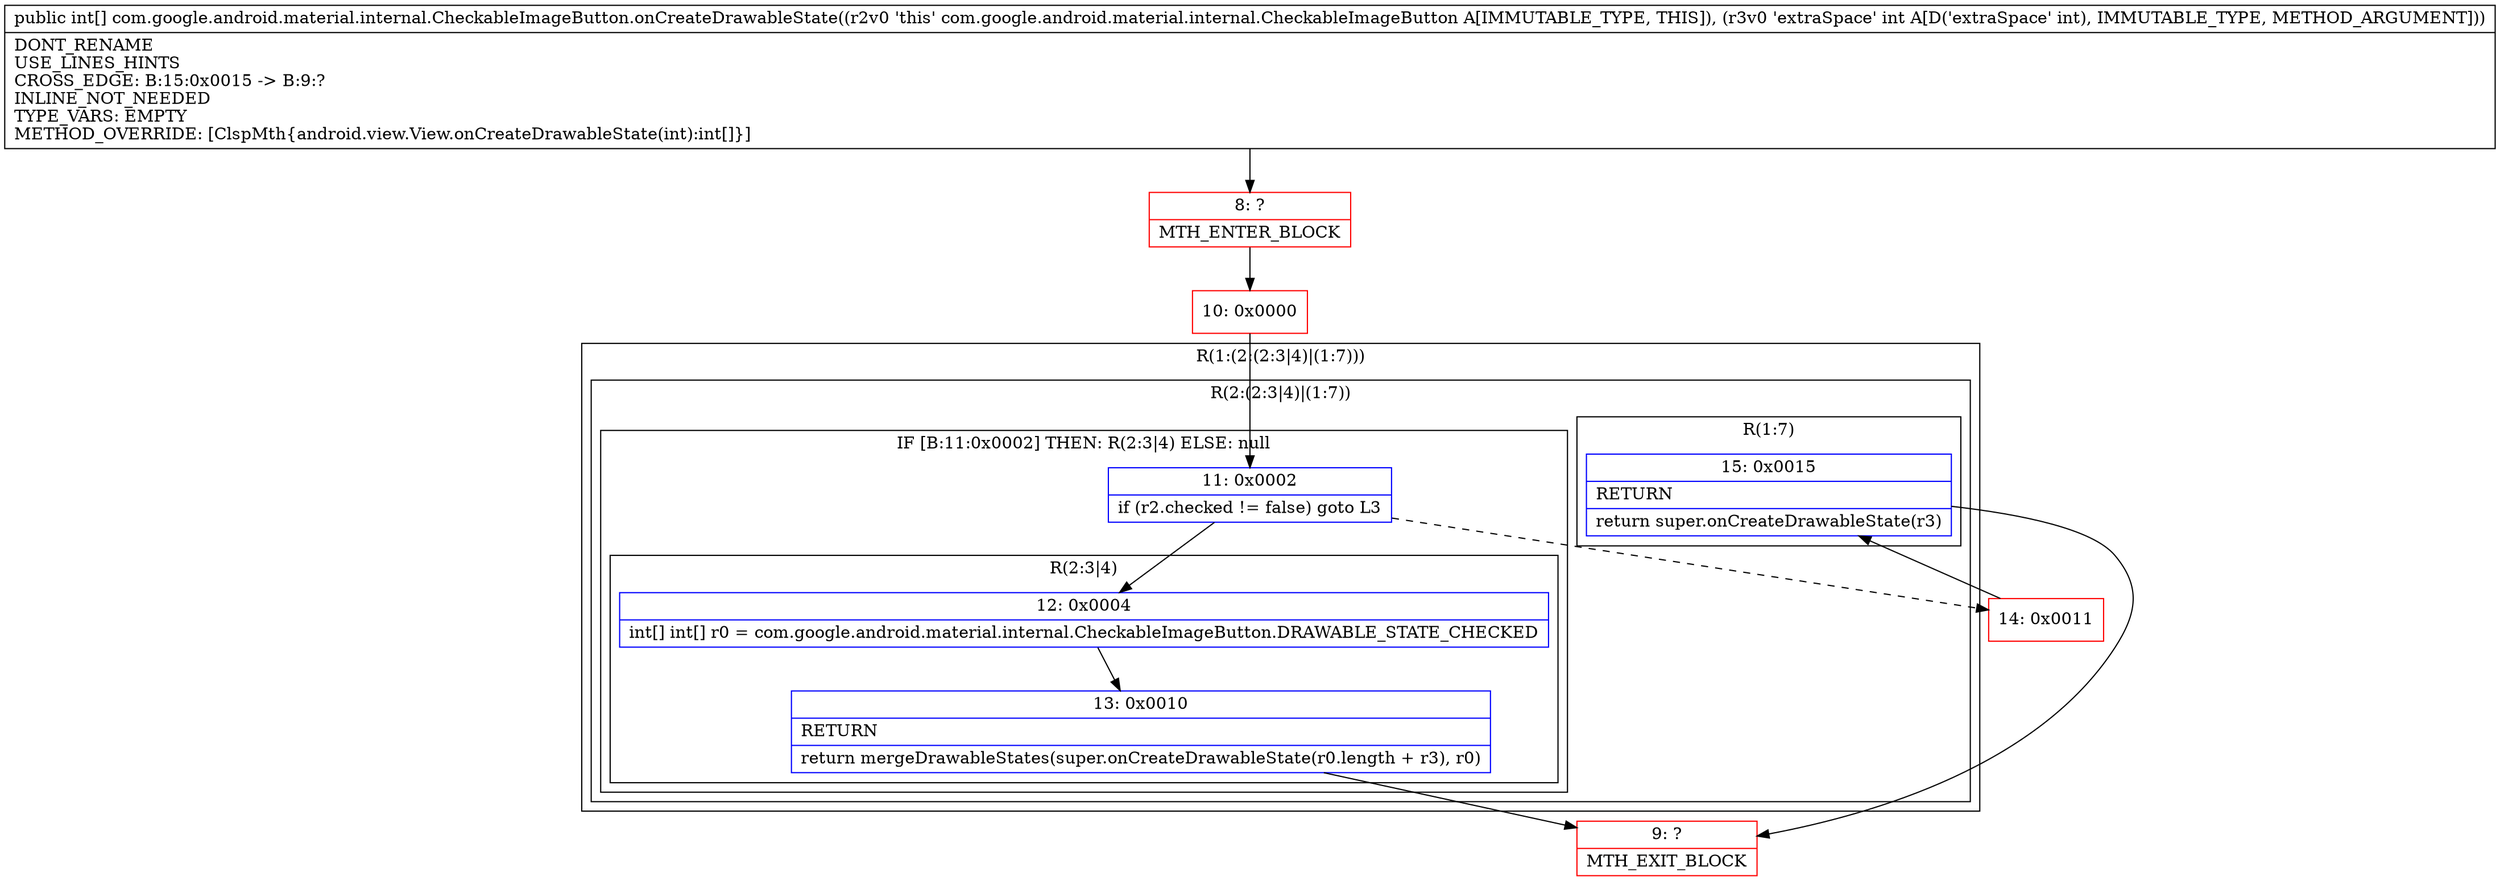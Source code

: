 digraph "CFG forcom.google.android.material.internal.CheckableImageButton.onCreateDrawableState(I)[I" {
subgraph cluster_Region_1552336623 {
label = "R(1:(2:(2:3|4)|(1:7)))";
node [shape=record,color=blue];
subgraph cluster_Region_63062175 {
label = "R(2:(2:3|4)|(1:7))";
node [shape=record,color=blue];
subgraph cluster_IfRegion_1875898753 {
label = "IF [B:11:0x0002] THEN: R(2:3|4) ELSE: null";
node [shape=record,color=blue];
Node_11 [shape=record,label="{11\:\ 0x0002|if (r2.checked != false) goto L3\l}"];
subgraph cluster_Region_1976179083 {
label = "R(2:3|4)";
node [shape=record,color=blue];
Node_12 [shape=record,label="{12\:\ 0x0004|int[] int[] r0 = com.google.android.material.internal.CheckableImageButton.DRAWABLE_STATE_CHECKED\l}"];
Node_13 [shape=record,label="{13\:\ 0x0010|RETURN\l|return mergeDrawableStates(super.onCreateDrawableState(r0.length + r3), r0)\l}"];
}
}
subgraph cluster_Region_2082088688 {
label = "R(1:7)";
node [shape=record,color=blue];
Node_15 [shape=record,label="{15\:\ 0x0015|RETURN\l|return super.onCreateDrawableState(r3)\l}"];
}
}
}
Node_8 [shape=record,color=red,label="{8\:\ ?|MTH_ENTER_BLOCK\l}"];
Node_10 [shape=record,color=red,label="{10\:\ 0x0000}"];
Node_9 [shape=record,color=red,label="{9\:\ ?|MTH_EXIT_BLOCK\l}"];
Node_14 [shape=record,color=red,label="{14\:\ 0x0011}"];
MethodNode[shape=record,label="{public int[] com.google.android.material.internal.CheckableImageButton.onCreateDrawableState((r2v0 'this' com.google.android.material.internal.CheckableImageButton A[IMMUTABLE_TYPE, THIS]), (r3v0 'extraSpace' int A[D('extraSpace' int), IMMUTABLE_TYPE, METHOD_ARGUMENT]))  | DONT_RENAME\lUSE_LINES_HINTS\lCROSS_EDGE: B:15:0x0015 \-\> B:9:?\lINLINE_NOT_NEEDED\lTYPE_VARS: EMPTY\lMETHOD_OVERRIDE: [ClspMth\{android.view.View.onCreateDrawableState(int):int[]\}]\l}"];
MethodNode -> Node_8;Node_11 -> Node_12;
Node_11 -> Node_14[style=dashed];
Node_12 -> Node_13;
Node_13 -> Node_9;
Node_15 -> Node_9;
Node_8 -> Node_10;
Node_10 -> Node_11;
Node_14 -> Node_15;
}

